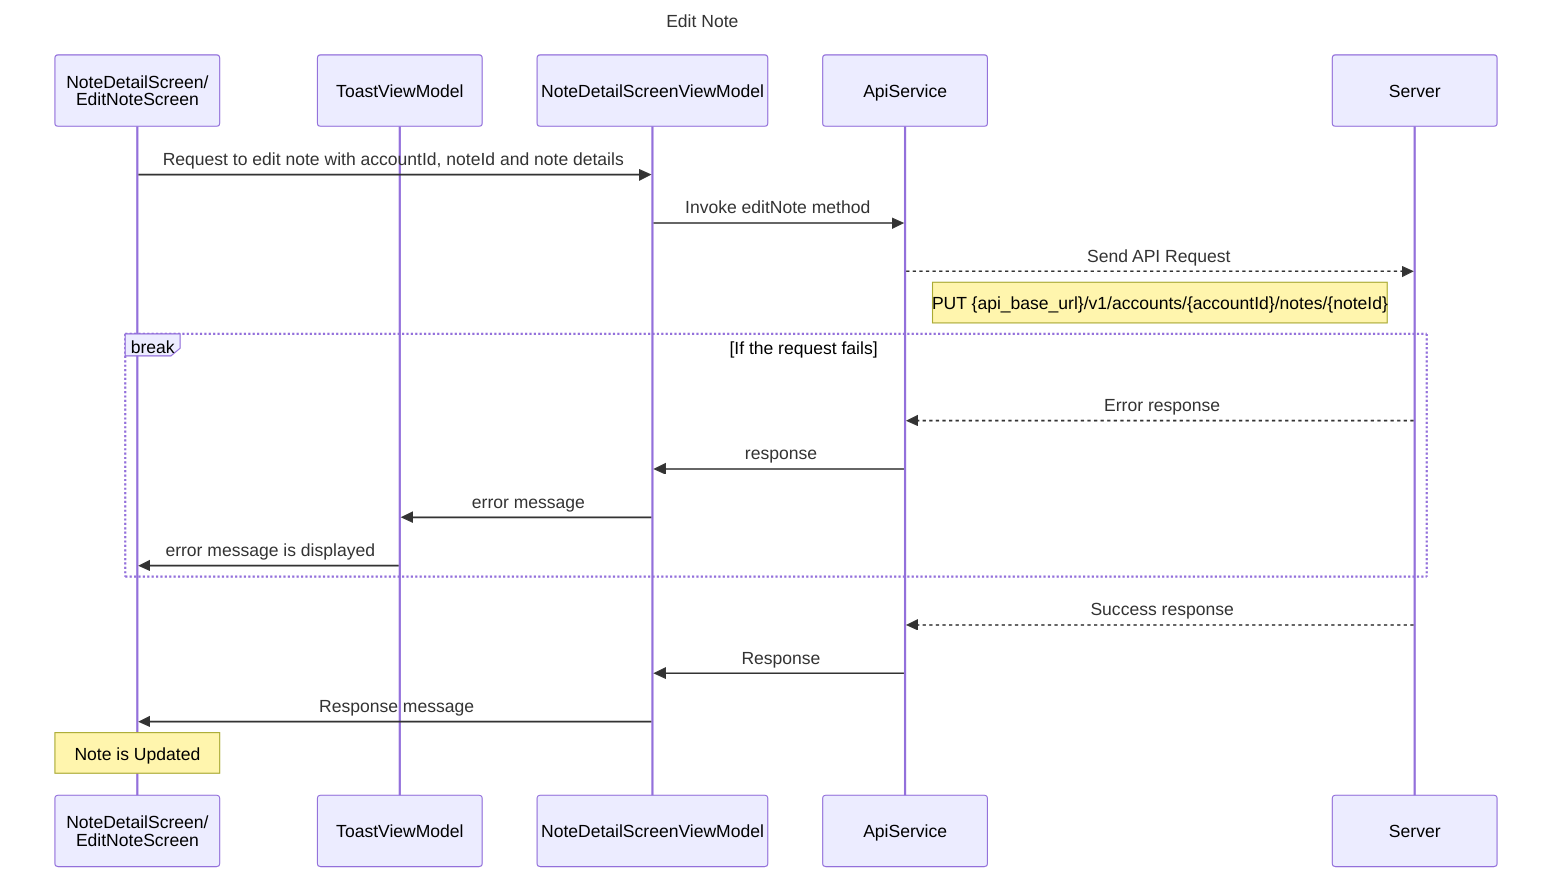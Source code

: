 sequenceDiagram
    title Edit Note

    participant NDS as NoteDetailScreen/<br>EditNoteScreen
    participant TVM as ToastViewModel
    participant NDSVM as NoteDetailScreenViewModel
    participant AS as ApiService
    participant S as Server

    NDS->>NDSVM: Request to edit note with accountId, noteId and note details
    NDSVM->>AS: Invoke editNote method
    AS-->>S: Send API Request
    note right of AS: PUT {api_base_url}/v1/accounts/{accountId}/notes/{noteId}

    break If the request fails
        S-->>AS: Error response
        AS->>NDSVM: response
        NDSVM->>TVM: error message
        TVM->>NDS: error message is displayed
    end

    S-->>AS: Success response
    AS->>NDSVM: Response
    NDSVM->>NDS: Response message
    note over NDS: Note is Updated